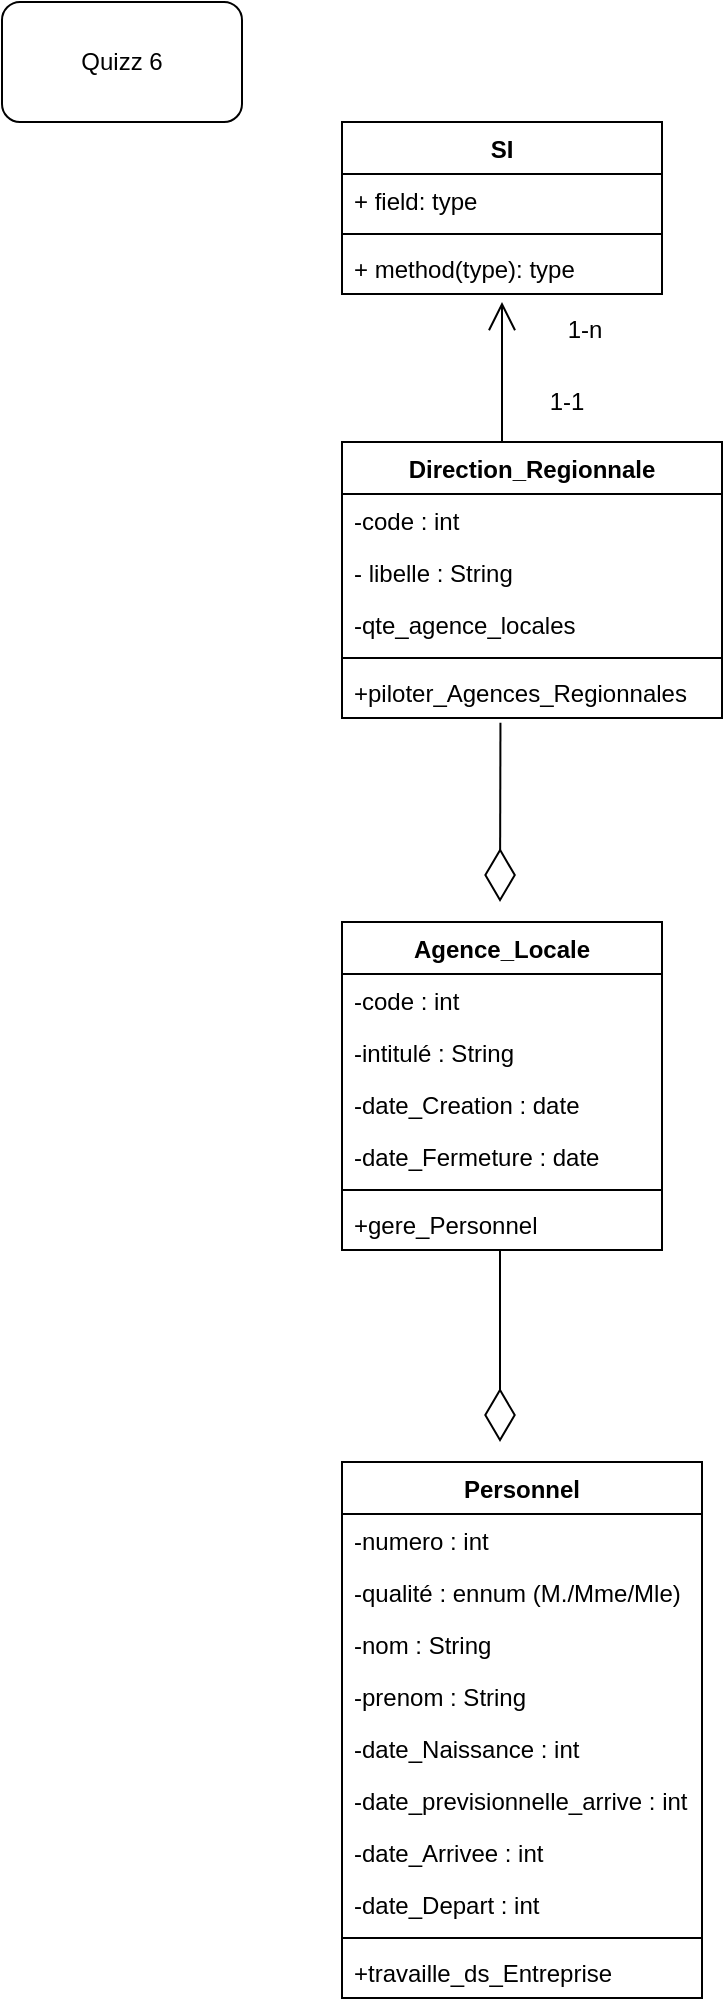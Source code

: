 <mxfile version="12.7.9" type="github"><diagram id="t6cGyOzA9bihf_LvlY1A" name="Page-1"><mxGraphModel dx="2556" dy="1136" grid="1" gridSize="10" guides="1" tooltips="1" connect="1" arrows="1" fold="1" page="1" pageScale="1" pageWidth="827" pageHeight="1169" math="0" shadow="0"><root><mxCell id="0"/><mxCell id="1" parent="0"/><mxCell id="O__4o-4FS92ES3pcxfIs-1" value="&lt;font style=&quot;vertical-align: inherit&quot;&gt;&lt;font style=&quot;vertical-align: inherit&quot;&gt;Quizz 6&lt;/font&gt;&lt;/font&gt;" style="rounded=1;whiteSpace=wrap;html=1;" vertex="1" parent="1"><mxGeometry x="30" y="20" width="120" height="60" as="geometry"/></mxCell><mxCell id="O__4o-4FS92ES3pcxfIs-2" value="SI" style="swimlane;fontStyle=1;align=center;verticalAlign=top;childLayout=stackLayout;horizontal=1;startSize=26;horizontalStack=0;resizeParent=1;resizeParentMax=0;resizeLast=0;collapsible=1;marginBottom=0;" vertex="1" parent="1"><mxGeometry x="200" y="80" width="160" height="86" as="geometry"/></mxCell><mxCell id="O__4o-4FS92ES3pcxfIs-3" value="+ field: type" style="text;strokeColor=none;fillColor=none;align=left;verticalAlign=top;spacingLeft=4;spacingRight=4;overflow=hidden;rotatable=0;points=[[0,0.5],[1,0.5]];portConstraint=eastwest;" vertex="1" parent="O__4o-4FS92ES3pcxfIs-2"><mxGeometry y="26" width="160" height="26" as="geometry"/></mxCell><mxCell id="O__4o-4FS92ES3pcxfIs-4" value="" style="line;strokeWidth=1;fillColor=none;align=left;verticalAlign=middle;spacingTop=-1;spacingLeft=3;spacingRight=3;rotatable=0;labelPosition=right;points=[];portConstraint=eastwest;" vertex="1" parent="O__4o-4FS92ES3pcxfIs-2"><mxGeometry y="52" width="160" height="8" as="geometry"/></mxCell><mxCell id="O__4o-4FS92ES3pcxfIs-5" value="+ method(type): type" style="text;strokeColor=none;fillColor=none;align=left;verticalAlign=top;spacingLeft=4;spacingRight=4;overflow=hidden;rotatable=0;points=[[0,0.5],[1,0.5]];portConstraint=eastwest;" vertex="1" parent="O__4o-4FS92ES3pcxfIs-2"><mxGeometry y="60" width="160" height="26" as="geometry"/></mxCell><mxCell id="O__4o-4FS92ES3pcxfIs-6" value="Direction_Regionnale" style="swimlane;fontStyle=1;align=center;verticalAlign=top;childLayout=stackLayout;horizontal=1;startSize=26;horizontalStack=0;resizeParent=1;resizeParentMax=0;resizeLast=0;collapsible=1;marginBottom=0;" vertex="1" parent="1"><mxGeometry x="200" y="240" width="190" height="138" as="geometry"/></mxCell><mxCell id="O__4o-4FS92ES3pcxfIs-7" value="-code : int" style="text;strokeColor=none;fillColor=none;align=left;verticalAlign=top;spacingLeft=4;spacingRight=4;overflow=hidden;rotatable=0;points=[[0,0.5],[1,0.5]];portConstraint=eastwest;" vertex="1" parent="O__4o-4FS92ES3pcxfIs-6"><mxGeometry y="26" width="190" height="26" as="geometry"/></mxCell><mxCell id="O__4o-4FS92ES3pcxfIs-10" value="- libelle : String" style="text;strokeColor=none;fillColor=none;align=left;verticalAlign=top;spacingLeft=4;spacingRight=4;overflow=hidden;rotatable=0;points=[[0,0.5],[1,0.5]];portConstraint=eastwest;" vertex="1" parent="O__4o-4FS92ES3pcxfIs-6"><mxGeometry y="52" width="190" height="26" as="geometry"/></mxCell><mxCell id="O__4o-4FS92ES3pcxfIs-31" value="-qte_agence_locales" style="text;strokeColor=none;fillColor=none;align=left;verticalAlign=top;spacingLeft=4;spacingRight=4;overflow=hidden;rotatable=0;points=[[0,0.5],[1,0.5]];portConstraint=eastwest;" vertex="1" parent="O__4o-4FS92ES3pcxfIs-6"><mxGeometry y="78" width="190" height="26" as="geometry"/></mxCell><mxCell id="O__4o-4FS92ES3pcxfIs-8" value="" style="line;strokeWidth=1;fillColor=none;align=left;verticalAlign=middle;spacingTop=-1;spacingLeft=3;spacingRight=3;rotatable=0;labelPosition=right;points=[];portConstraint=eastwest;" vertex="1" parent="O__4o-4FS92ES3pcxfIs-6"><mxGeometry y="104" width="190" height="8" as="geometry"/></mxCell><mxCell id="O__4o-4FS92ES3pcxfIs-9" value="+piloter_Agences_Regionnales" style="text;strokeColor=none;fillColor=none;align=left;verticalAlign=top;spacingLeft=4;spacingRight=4;overflow=hidden;rotatable=0;points=[[0,0.5],[1,0.5]];portConstraint=eastwest;" vertex="1" parent="O__4o-4FS92ES3pcxfIs-6"><mxGeometry y="112" width="190" height="26" as="geometry"/></mxCell><mxCell id="O__4o-4FS92ES3pcxfIs-11" value="" style="endArrow=open;endFill=1;endSize=12;html=1;" edge="1" parent="1"><mxGeometry width="160" relative="1" as="geometry"><mxPoint x="280" y="240" as="sourcePoint"/><mxPoint x="280" y="170" as="targetPoint"/></mxGeometry></mxCell><mxCell id="O__4o-4FS92ES3pcxfIs-12" value="Agence_Locale" style="swimlane;fontStyle=1;align=center;verticalAlign=top;childLayout=stackLayout;horizontal=1;startSize=26;horizontalStack=0;resizeParent=1;resizeParentMax=0;resizeLast=0;collapsible=1;marginBottom=0;" vertex="1" parent="1"><mxGeometry x="200" y="480" width="160" height="164" as="geometry"/></mxCell><mxCell id="O__4o-4FS92ES3pcxfIs-13" value="-code : int" style="text;strokeColor=none;fillColor=none;align=left;verticalAlign=top;spacingLeft=4;spacingRight=4;overflow=hidden;rotatable=0;points=[[0,0.5],[1,0.5]];portConstraint=eastwest;" vertex="1" parent="O__4o-4FS92ES3pcxfIs-12"><mxGeometry y="26" width="160" height="26" as="geometry"/></mxCell><mxCell id="O__4o-4FS92ES3pcxfIs-16" value="-intitulé : String" style="text;strokeColor=none;fillColor=none;align=left;verticalAlign=top;spacingLeft=4;spacingRight=4;overflow=hidden;rotatable=0;points=[[0,0.5],[1,0.5]];portConstraint=eastwest;" vertex="1" parent="O__4o-4FS92ES3pcxfIs-12"><mxGeometry y="52" width="160" height="26" as="geometry"/></mxCell><mxCell id="O__4o-4FS92ES3pcxfIs-17" value="-date_Creation : date" style="text;strokeColor=none;fillColor=none;align=left;verticalAlign=top;spacingLeft=4;spacingRight=4;overflow=hidden;rotatable=0;points=[[0,0.5],[1,0.5]];portConstraint=eastwest;" vertex="1" parent="O__4o-4FS92ES3pcxfIs-12"><mxGeometry y="78" width="160" height="26" as="geometry"/></mxCell><mxCell id="O__4o-4FS92ES3pcxfIs-18" value="-date_Fermeture : date" style="text;strokeColor=none;fillColor=none;align=left;verticalAlign=top;spacingLeft=4;spacingRight=4;overflow=hidden;rotatable=0;points=[[0,0.5],[1,0.5]];portConstraint=eastwest;" vertex="1" parent="O__4o-4FS92ES3pcxfIs-12"><mxGeometry y="104" width="160" height="26" as="geometry"/></mxCell><mxCell id="O__4o-4FS92ES3pcxfIs-14" value="" style="line;strokeWidth=1;fillColor=none;align=left;verticalAlign=middle;spacingTop=-1;spacingLeft=3;spacingRight=3;rotatable=0;labelPosition=right;points=[];portConstraint=eastwest;" vertex="1" parent="O__4o-4FS92ES3pcxfIs-12"><mxGeometry y="130" width="160" height="8" as="geometry"/></mxCell><mxCell id="O__4o-4FS92ES3pcxfIs-15" value="+gere_Personnel" style="text;strokeColor=none;fillColor=none;align=left;verticalAlign=top;spacingLeft=4;spacingRight=4;overflow=hidden;rotatable=0;points=[[0,0.5],[1,0.5]];portConstraint=eastwest;" vertex="1" parent="O__4o-4FS92ES3pcxfIs-12"><mxGeometry y="138" width="160" height="26" as="geometry"/></mxCell><mxCell id="O__4o-4FS92ES3pcxfIs-19" value="" style="endArrow=diamondThin;endFill=0;endSize=24;html=1;exitX=0.417;exitY=1.092;exitDx=0;exitDy=0;exitPerimeter=0;" edge="1" parent="1" source="O__4o-4FS92ES3pcxfIs-9"><mxGeometry width="160" relative="1" as="geometry"><mxPoint x="279" y="410" as="sourcePoint"/><mxPoint x="279" y="470" as="targetPoint"/></mxGeometry></mxCell><mxCell id="O__4o-4FS92ES3pcxfIs-20" value="Personnel" style="swimlane;fontStyle=1;align=center;verticalAlign=top;childLayout=stackLayout;horizontal=1;startSize=26;horizontalStack=0;resizeParent=1;resizeParentMax=0;resizeLast=0;collapsible=1;marginBottom=0;" vertex="1" parent="1"><mxGeometry x="200" y="750" width="180" height="268" as="geometry"/></mxCell><mxCell id="O__4o-4FS92ES3pcxfIs-24" value="-numero : int&#10;" style="text;strokeColor=none;fillColor=none;align=left;verticalAlign=top;spacingLeft=4;spacingRight=4;overflow=hidden;rotatable=0;points=[[0,0.5],[1,0.5]];portConstraint=eastwest;" vertex="1" parent="O__4o-4FS92ES3pcxfIs-20"><mxGeometry y="26" width="180" height="26" as="geometry"/></mxCell><mxCell id="O__4o-4FS92ES3pcxfIs-21" value="-qualité : ennum (M./Mme/Mle)" style="text;strokeColor=none;fillColor=none;align=left;verticalAlign=top;spacingLeft=4;spacingRight=4;overflow=hidden;rotatable=0;points=[[0,0.5],[1,0.5]];portConstraint=eastwest;" vertex="1" parent="O__4o-4FS92ES3pcxfIs-20"><mxGeometry y="52" width="180" height="26" as="geometry"/></mxCell><mxCell id="O__4o-4FS92ES3pcxfIs-25" value="-nom : String" style="text;strokeColor=none;fillColor=none;align=left;verticalAlign=top;spacingLeft=4;spacingRight=4;overflow=hidden;rotatable=0;points=[[0,0.5],[1,0.5]];portConstraint=eastwest;" vertex="1" parent="O__4o-4FS92ES3pcxfIs-20"><mxGeometry y="78" width="180" height="26" as="geometry"/></mxCell><mxCell id="O__4o-4FS92ES3pcxfIs-26" value="-prenom : String" style="text;strokeColor=none;fillColor=none;align=left;verticalAlign=top;spacingLeft=4;spacingRight=4;overflow=hidden;rotatable=0;points=[[0,0.5],[1,0.5]];portConstraint=eastwest;" vertex="1" parent="O__4o-4FS92ES3pcxfIs-20"><mxGeometry y="104" width="180" height="26" as="geometry"/></mxCell><mxCell id="O__4o-4FS92ES3pcxfIs-27" value="-date_Naissance : int" style="text;strokeColor=none;fillColor=none;align=left;verticalAlign=top;spacingLeft=4;spacingRight=4;overflow=hidden;rotatable=0;points=[[0,0.5],[1,0.5]];portConstraint=eastwest;" vertex="1" parent="O__4o-4FS92ES3pcxfIs-20"><mxGeometry y="130" width="180" height="26" as="geometry"/></mxCell><mxCell id="O__4o-4FS92ES3pcxfIs-28" value="-date_previsionnelle_arrive : int" style="text;strokeColor=none;fillColor=none;align=left;verticalAlign=top;spacingLeft=4;spacingRight=4;overflow=hidden;rotatable=0;points=[[0,0.5],[1,0.5]];portConstraint=eastwest;" vertex="1" parent="O__4o-4FS92ES3pcxfIs-20"><mxGeometry y="156" width="180" height="26" as="geometry"/></mxCell><mxCell id="O__4o-4FS92ES3pcxfIs-29" value="-date_Arrivee : int" style="text;strokeColor=none;fillColor=none;align=left;verticalAlign=top;spacingLeft=4;spacingRight=4;overflow=hidden;rotatable=0;points=[[0,0.5],[1,0.5]];portConstraint=eastwest;" vertex="1" parent="O__4o-4FS92ES3pcxfIs-20"><mxGeometry y="182" width="180" height="26" as="geometry"/></mxCell><mxCell id="O__4o-4FS92ES3pcxfIs-30" value="-date_Depart : int" style="text;strokeColor=none;fillColor=none;align=left;verticalAlign=top;spacingLeft=4;spacingRight=4;overflow=hidden;rotatable=0;points=[[0,0.5],[1,0.5]];portConstraint=eastwest;" vertex="1" parent="O__4o-4FS92ES3pcxfIs-20"><mxGeometry y="208" width="180" height="26" as="geometry"/></mxCell><mxCell id="O__4o-4FS92ES3pcxfIs-22" value="" style="line;strokeWidth=1;fillColor=none;align=left;verticalAlign=middle;spacingTop=-1;spacingLeft=3;spacingRight=3;rotatable=0;labelPosition=right;points=[];portConstraint=eastwest;" vertex="1" parent="O__4o-4FS92ES3pcxfIs-20"><mxGeometry y="234" width="180" height="8" as="geometry"/></mxCell><mxCell id="O__4o-4FS92ES3pcxfIs-23" value="+travaille_ds_Entreprise" style="text;strokeColor=none;fillColor=none;align=left;verticalAlign=top;spacingLeft=4;spacingRight=4;overflow=hidden;rotatable=0;points=[[0,0.5],[1,0.5]];portConstraint=eastwest;" vertex="1" parent="O__4o-4FS92ES3pcxfIs-20"><mxGeometry y="242" width="180" height="26" as="geometry"/></mxCell><mxCell id="O__4o-4FS92ES3pcxfIs-32" value="1-1" style="text;html=1;align=center;verticalAlign=middle;resizable=0;points=[];autosize=1;" vertex="1" parent="1"><mxGeometry x="297" y="210" width="30" height="20" as="geometry"/></mxCell><mxCell id="O__4o-4FS92ES3pcxfIs-33" value="1-n" style="text;html=1;align=center;verticalAlign=middle;resizable=0;points=[];autosize=1;" vertex="1" parent="1"><mxGeometry x="306" y="174" width="30" height="20" as="geometry"/></mxCell><mxCell id="O__4o-4FS92ES3pcxfIs-36" value="" style="endArrow=diamondThin;endFill=0;endSize=24;html=1;" edge="1" parent="1"><mxGeometry width="160" relative="1" as="geometry"><mxPoint x="279" y="644" as="sourcePoint"/><mxPoint x="279" y="740" as="targetPoint"/></mxGeometry></mxCell></root></mxGraphModel></diagram></mxfile>